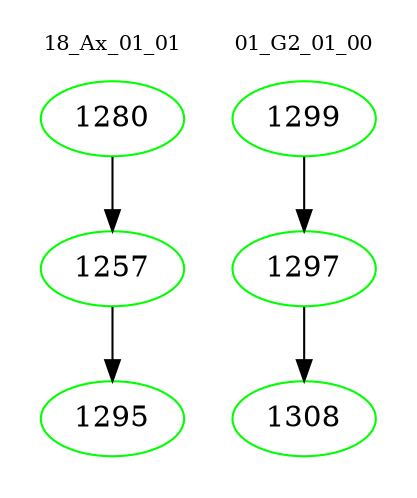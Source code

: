 digraph{
subgraph cluster_0 {
color = white
label = "18_Ax_01_01";
fontsize=10;
T0_1280 [label="1280", color="green"]
T0_1280 -> T0_1257 [color="black"]
T0_1257 [label="1257", color="green"]
T0_1257 -> T0_1295 [color="black"]
T0_1295 [label="1295", color="green"]
}
subgraph cluster_1 {
color = white
label = "01_G2_01_00";
fontsize=10;
T1_1299 [label="1299", color="green"]
T1_1299 -> T1_1297 [color="black"]
T1_1297 [label="1297", color="green"]
T1_1297 -> T1_1308 [color="black"]
T1_1308 [label="1308", color="green"]
}
}
